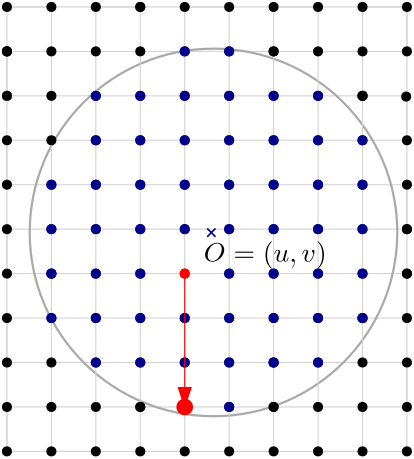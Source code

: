 <?xml version="1.0"?>
<!DOCTYPE ipe SYSTEM "ipe.dtd">
<ipe version="70005" creator="Ipe 7.1.1">
<info created="D:20130524143309" modified="D:20130621164437"/>
<ipestyle name="basic">
<symbol name="arrow/arc(spx)">
<path stroke="sym-stroke" fill="sym-stroke" pen="sym-pen">
0 0 m
-1 0.333 l
-1 -0.333 l
h
</path>
</symbol>
<symbol name="arrow/farc(spx)">
<path stroke="sym-stroke" fill="white" pen="sym-pen">
0 0 m
-1 0.333 l
-1 -0.333 l
h
</path>
</symbol>
<symbol name="mark/circle(sx)" transformations="translations">
<path fill="sym-stroke">
0.6 0 0 0.6 0 0 e
0.4 0 0 0.4 0 0 e
</path>
</symbol>
<symbol name="mark/disk(sx)" transformations="translations">
<path fill="sym-stroke">
0.6 0 0 0.6 0 0 e
</path>
</symbol>
<symbol name="mark/fdisk(sfx)" transformations="translations">
<group>
<path fill="sym-fill">
0.5 0 0 0.5 0 0 e
</path>
<path fill="sym-stroke" fillrule="eofill">
0.6 0 0 0.6 0 0 e
0.4 0 0 0.4 0 0 e
</path>
</group>
</symbol>
<symbol name="mark/box(sx)" transformations="translations">
<path fill="sym-stroke" fillrule="eofill">
-0.6 -0.6 m
0.6 -0.6 l
0.6 0.6 l
-0.6 0.6 l
h
-0.4 -0.4 m
0.4 -0.4 l
0.4 0.4 l
-0.4 0.4 l
h
</path>
</symbol>
<symbol name="mark/square(sx)" transformations="translations">
<path fill="sym-stroke">
-0.6 -0.6 m
0.6 -0.6 l
0.6 0.6 l
-0.6 0.6 l
h
</path>
</symbol>
<symbol name="mark/fsquare(sfx)" transformations="translations">
<group>
<path fill="sym-fill">
-0.5 -0.5 m
0.5 -0.5 l
0.5 0.5 l
-0.5 0.5 l
h
</path>
<path fill="sym-stroke" fillrule="eofill">
-0.6 -0.6 m
0.6 -0.6 l
0.6 0.6 l
-0.6 0.6 l
h
-0.4 -0.4 m
0.4 -0.4 l
0.4 0.4 l
-0.4 0.4 l
h
</path>
</group>
</symbol>
<symbol name="mark/cross(sx)" transformations="translations">
<group>
<path fill="sym-stroke">
-0.43 -0.57 m
0.57 0.43 l
0.43 0.57 l
-0.57 -0.43 l
h
</path>
<path fill="sym-stroke">
-0.43 0.57 m
0.57 -0.43 l
0.43 -0.57 l
-0.57 0.43 l
h
</path>
</group>
</symbol>
<symbol name="arrow/fnormal(spx)">
<path stroke="sym-stroke" fill="white" pen="sym-pen">
0 0 m
-1 0.333 l
-1 -0.333 l
h
</path>
</symbol>
<symbol name="arrow/pointed(spx)">
<path stroke="sym-stroke" fill="sym-stroke" pen="sym-pen">
0 0 m
-1 0.333 l
-0.8 0 l
-1 -0.333 l
h
</path>
</symbol>
<symbol name="arrow/fpointed(spx)">
<path stroke="sym-stroke" fill="white" pen="sym-pen">
0 0 m
-1 0.333 l
-0.8 0 l
-1 -0.333 l
h
</path>
</symbol>
<symbol name="arrow/linear(spx)">
<path stroke="sym-stroke" pen="sym-pen">
-1 0.333 m
0 0 l
-1 -0.333 l
</path>
</symbol>
<symbol name="arrow/fdouble(spx)">
<path stroke="sym-stroke" fill="white" pen="sym-pen">
0 0 m
-1 0.333 l
-1 -0.333 l
h
-1 0 m
-2 0.333 l
-2 -0.333 l
h
</path>
</symbol>
<symbol name="arrow/double(spx)">
<path stroke="sym-stroke" fill="sym-stroke" pen="sym-pen">
0 0 m
-1 0.333 l
-1 -0.333 l
h
-1 0 m
-2 0.333 l
-2 -0.333 l
h
</path>
</symbol>
<pen name="heavier" value="0.8"/>
<pen name="fat" value="1.2"/>
<pen name="ultrafat" value="2"/>
<symbolsize name="large" value="5"/>
<symbolsize name="small" value="2"/>
<symbolsize name="tiny" value="1.1"/>
<arrowsize name="large" value="10"/>
<arrowsize name="small" value="5"/>
<arrowsize name="tiny" value="3"/>
<color name="red" value="1 0 0"/>
<color name="green" value="0 1 0"/>
<color name="blue" value="0 0 1"/>
<color name="yellow" value="1 1 0"/>
<color name="orange" value="1 0.647 0"/>
<color name="gold" value="1 0.843 0"/>
<color name="purple" value="0.627 0.125 0.941"/>
<color name="gray" value="0.745"/>
<color name="brown" value="0.647 0.165 0.165"/>
<color name="navy" value="0 0 0.502"/>
<color name="pink" value="1 0.753 0.796"/>
<color name="seagreen" value="0.18 0.545 0.341"/>
<color name="turquoise" value="0.251 0.878 0.816"/>
<color name="violet" value="0.933 0.51 0.933"/>
<color name="darkblue" value="0 0 0.545"/>
<color name="darkcyan" value="0 0.545 0.545"/>
<color name="darkgray" value="0.663"/>
<color name="darkgreen" value="0 0.392 0"/>
<color name="darkmagenta" value="0.545 0 0.545"/>
<color name="darkorange" value="1 0.549 0"/>
<color name="darkred" value="0.545 0 0"/>
<color name="lightblue" value="0.678 0.847 0.902"/>
<color name="lightcyan" value="0.878 1 1"/>
<color name="lightgray" value="0.827"/>
<color name="lightgreen" value="0.565 0.933 0.565"/>
<color name="lightyellow" value="1 1 0.878"/>
<dashstyle name="dashed" value="[4] 0"/>
<dashstyle name="dotted" value="[1 3] 0"/>
<dashstyle name="dash dotted" value="[4 2 1 2] 0"/>
<dashstyle name="dash dot dotted" value="[4 2 1 2 1 2] 0"/>
<textsize name="large" value="\large"/>
<textsize name="Large" value="\Large"/>
<textsize name="LARGE" value="\LARGE"/>
<textsize name="huge" value="\huge"/>
<textsize name="Huge" value="\Huge"/>
<textsize name="small" value="\small"/>
<textsize name="footnote" value="\footnotesize"/>
<textsize name="tiny" value="\tiny"/>
<textstyle name="center" begin="\begin{center}" end="\end{center}"/>
<textstyle name="itemize" begin="\begin{itemize}" end="\end{itemize}"/>
<textstyle name="item" begin="\begin{itemize}\item{}" end="\end{itemize}"/>
<gridsize name="4 pts" value="4"/>
<gridsize name="8 pts (~3 mm)" value="8"/>
<gridsize name="16 pts (~6 mm)" value="16"/>
<gridsize name="32 pts (~12 mm)" value="32"/>
<gridsize name="10 pts (~3.5 mm)" value="10"/>
<gridsize name="20 pts (~7 mm)" value="20"/>
<gridsize name="14 pts (~5 mm)" value="14"/>
<gridsize name="28 pts (~10 mm)" value="28"/>
<gridsize name="56 pts (~20 mm)" value="56"/>
<anglesize name="90 deg" value="90"/>
<anglesize name="60 deg" value="60"/>
<anglesize name="45 deg" value="45"/>
<anglesize name="30 deg" value="30"/>
<anglesize name="22.5 deg" value="22.5"/>
<tiling name="falling" angle="-60" step="4" width="1"/>
<tiling name="rising" angle="30" step="4" width="1"/>
</ipestyle>
<page>
<layer name="dot"/>
<layer name="circle"/>
<layer name="beta"/>
<layer name="alpha"/>
<layer name="gamma"/>
<view layers="dot circle" active="circle"/>
<path layer="circle" stroke="lightgray">
240 704 m
384 704 l
384 688 l
240 688 l
240 672 l
384 672 l
384 656 l
240 656 l
240 640 l
384 640 l
384 624 l
240 624 l
240 608 l
384 608 l
384 592 l
240 592 l
240 576 l
384 576 l
384 560 l
240 560 l
240 544 l
384 544 l
</path>
<path stroke="darkgray" pen="heavier">
66.163 0 0 66.163 314.363 622.823 e
</path>
<path stroke="lightgray">
384 544 m
384 544 l
384 704 l
368 704 l
368 544 l
352 544 l
352 704 l
336 704 l
336 544 l
320 544 l
320 704 l
304 704 l
304 544 l
288 544 l
288 704 l
272 704 l
272 544 l
256 544 l
256 704 l
240 704 l
240 544 l
</path>
<use layer="dot" name="mark/disk(sx)" pos="256 672" size="normal" stroke="black"/>
<use name="mark/disk(sx)" pos="256 656" size="normal" stroke="black"/>
<use name="mark/disk(sx)" pos="256 640" size="normal" stroke="darkblue"/>
<use name="mark/disk(sx)" pos="256 624" size="normal" stroke="darkblue"/>
<use name="mark/disk(sx)" pos="256 608" size="normal" stroke="darkblue"/>
<use name="mark/disk(sx)" pos="256 608" size="normal" stroke="darkblue"/>
<use name="mark/disk(sx)" pos="256 576" size="normal" stroke="black"/>
<use name="mark/disk(sx)" pos="272 576" size="normal" stroke="darkblue"/>
<use name="mark/disk(sx)" pos="272 592" size="normal" stroke="darkblue"/>
<use name="mark/disk(sx)" pos="272 608" size="normal" stroke="darkblue"/>
<use name="mark/disk(sx)" pos="272 624" size="normal" stroke="darkblue"/>
<use name="mark/disk(sx)" pos="272 640" size="normal" stroke="darkblue"/>
<use name="mark/disk(sx)" pos="272 656" size="normal" stroke="darkblue"/>
<use name="mark/disk(sx)" pos="272 672" size="normal" stroke="darkblue"/>
<use name="mark/disk(sx)" pos="288 672" size="normal" stroke="darkblue"/>
<use name="mark/disk(sx)" pos="288 656" size="normal" stroke="darkblue"/>
<use name="mark/disk(sx)" pos="288 640" size="normal" stroke="darkblue"/>
<use name="mark/disk(sx)" pos="288 624" size="normal" stroke="darkblue"/>
<use name="mark/disk(sx)" pos="288 608" size="normal" stroke="darkblue"/>
<use name="mark/disk(sx)" pos="288 592" size="normal" stroke="darkblue"/>
<use name="mark/disk(sx)" pos="288 576" size="normal" stroke="darkblue"/>
<use name="mark/disk(sx)" pos="304 576" size="normal" stroke="darkblue"/>
<use name="mark/disk(sx)" pos="304 592" size="normal" stroke="darkblue"/>
<use name="mark/disk(sx)" pos="304 608" size="normal" stroke="red"/>
<use name="mark/disk(sx)" pos="304 624" size="normal" stroke="darkblue"/>
<use name="mark/disk(sx)" pos="304 640" size="normal" stroke="darkblue"/>
<use name="mark/disk(sx)" pos="304 656" size="normal" stroke="darkblue"/>
<use name="mark/disk(sx)" pos="304 672" size="normal" stroke="darkblue"/>
<use name="mark/disk(sx)" pos="320 672" size="normal" stroke="darkblue"/>
<use name="mark/disk(sx)" pos="320 656" size="normal" stroke="darkblue"/>
<use name="mark/disk(sx)" pos="320 640" size="normal" stroke="darkblue"/>
<use name="mark/disk(sx)" pos="320 624" size="normal" stroke="darkblue"/>
<use name="mark/disk(sx)" pos="320 608" size="normal" stroke="darkblue"/>
<use name="mark/disk(sx)" pos="320 592" size="normal" stroke="darkblue"/>
<use name="mark/disk(sx)" pos="320 576" size="normal" stroke="darkblue"/>
<use name="mark/disk(sx)" pos="336 656" size="normal" stroke="darkblue"/>
<use name="mark/disk(sx)" pos="336 640" size="normal" stroke="darkblue"/>
<use name="mark/disk(sx)" pos="336 624" size="normal" stroke="darkblue"/>
<use name="mark/disk(sx)" pos="336 608" size="normal" stroke="darkblue"/>
<use name="mark/disk(sx)" pos="336 576" size="normal" stroke="darkblue"/>
<use name="mark/disk(sx)" pos="336 576" size="normal" stroke="darkblue"/>
<use name="mark/disk(sx)" pos="352 576" size="normal" stroke="darkblue"/>
<use name="mark/disk(sx)" pos="352 592" size="normal" stroke="darkblue"/>
<use name="mark/disk(sx)" pos="352 608" size="normal" stroke="darkblue"/>
<use name="mark/disk(sx)" pos="352 640" size="normal" stroke="darkblue"/>
<use name="mark/disk(sx)" pos="352 656" size="normal" stroke="darkblue"/>
<use name="mark/disk(sx)" pos="352 672" size="normal" stroke="darkblue"/>
<use name="mark/disk(sx)" pos="336 672" size="normal" stroke="darkblue"/>
<use name="mark/disk(sx)" pos="352 624" size="normal" stroke="darkblue"/>
<use name="mark/disk(sx)" pos="336 592" size="normal" stroke="darkblue"/>
<use name="mark/disk(sx)" pos="368 576" size="normal" stroke="black"/>
<use name="mark/disk(sx)" pos="368 592" size="normal" stroke="darkblue"/>
<use name="mark/disk(sx)" pos="368 592" size="normal" stroke="darkblue"/>
<use name="mark/disk(sx)" pos="368 608" size="normal" stroke="darkblue"/>
<use name="mark/disk(sx)" pos="368 624" size="normal" stroke="darkblue"/>
<use name="mark/disk(sx)" pos="368 640" size="normal" stroke="darkblue"/>
<use name="mark/disk(sx)" pos="368 672" size="normal" stroke="black"/>
<use name="mark/disk(sx)" pos="368 672" size="normal" stroke="black"/>
<use name="mark/disk(sx)" pos="368 672" size="normal" stroke="black"/>
<use name="mark/disk(sx)" pos="368 656" size="normal" stroke="darkblue"/>
<use name="mark/disk(sx)" pos="352 560" size="normal" stroke="black"/>
<use name="mark/disk(sx)" pos="336 560" size="normal" stroke="black"/>
<use name="mark/disk(sx)" pos="320 560" size="normal" stroke="darkblue"/>
<use name="mark/disk(sx)" pos="288 560" size="normal" stroke="black"/>
<use name="mark/disk(sx)" pos="288 560" size="normal" stroke="black"/>
<use name="mark/disk(sx)" pos="272 560" size="normal" stroke="black"/>
<use name="mark/disk(sx)" pos="256 560" size="normal" stroke="black"/>
<use name="mark/disk(sx)" pos="304 560" size="normal" stroke="darkblue"/>
<use name="mark/disk(sx)" pos="368 560" size="normal" stroke="black"/>
<use name="mark/disk(sx)" pos="336 560" size="normal" stroke="black"/>
<use name="mark/disk(sx)" pos="288 656" size="normal" stroke="darkblue"/>
<use name="mark/disk(sx)" pos="272 672" size="normal" stroke="darkblue"/>
<use name="mark/disk(sx)" pos="288 672" size="normal" stroke="darkblue"/>
<use name="mark/disk(sx)" pos="304 672" size="normal" stroke="darkblue"/>
<use name="mark/disk(sx)" pos="320 672" size="normal" stroke="darkblue"/>
<use name="mark/disk(sx)" pos="336 672" size="normal" stroke="darkblue"/>
<use name="mark/disk(sx)" pos="352 672" size="normal" stroke="darkblue"/>
<use name="mark/disk(sx)" pos="352 656" size="normal" stroke="darkblue"/>
<use name="mark/disk(sx)" pos="368 656" size="normal" stroke="darkblue"/>
<use name="mark/disk(sx)" pos="368 640" size="normal" stroke="darkblue"/>
<use name="mark/disk(sx)" pos="352 640" size="normal" stroke="darkblue"/>
<use name="mark/disk(sx)" pos="336 640" size="normal" stroke="darkblue"/>
<use name="mark/disk(sx)" pos="336 656" size="normal" stroke="darkblue"/>
<use name="mark/disk(sx)" pos="320 656" size="normal" stroke="darkblue"/>
<use name="mark/disk(sx)" pos="320 640" size="normal" stroke="darkblue"/>
<use name="mark/disk(sx)" pos="304 640" size="normal" stroke="darkblue"/>
<use name="mark/disk(sx)" pos="304 656" size="normal" stroke="darkblue"/>
<use name="mark/disk(sx)" pos="288 624" size="normal" stroke="darkblue"/>
<use name="mark/disk(sx)" pos="288 640" size="normal" stroke="darkblue"/>
<use name="mark/disk(sx)" pos="272 640" size="normal" stroke="darkblue"/>
<use name="mark/disk(sx)" pos="272 656" size="normal" stroke="darkblue"/>
<use name="mark/disk(sx)" pos="256 640" size="normal" stroke="darkblue"/>
<use name="mark/disk(sx)" pos="256 624" size="normal" stroke="darkblue"/>
<use name="mark/disk(sx)" pos="272 624" size="normal" stroke="darkblue"/>
<use name="mark/disk(sx)" pos="304 624" size="normal" stroke="darkblue"/>
<use name="mark/disk(sx)" pos="320 624" size="normal" stroke="darkblue"/>
<use name="mark/disk(sx)" pos="336 624" size="normal" stroke="darkblue"/>
<use name="mark/disk(sx)" pos="352 624" size="normal" stroke="darkblue"/>
<use name="mark/disk(sx)" pos="368 624" size="normal" stroke="darkblue"/>
<use name="mark/disk(sx)" pos="368 608" size="normal" stroke="darkblue"/>
<use name="mark/disk(sx)" pos="352 608" size="normal" stroke="darkblue"/>
<use name="mark/disk(sx)" pos="336 608" size="normal" stroke="darkblue"/>
<use name="mark/disk(sx)" pos="320 608" size="normal" stroke="darkblue"/>
<use name="mark/disk(sx)" pos="304 608" size="normal" stroke="red"/>
<use name="mark/disk(sx)" pos="288 608" size="normal" stroke="darkblue"/>
<use name="mark/disk(sx)" pos="272 608" size="normal" stroke="darkblue"/>
<use name="mark/disk(sx)" pos="256 608" size="normal" stroke="darkblue"/>
<use name="mark/disk(sx)" pos="272 592" size="normal" stroke="darkblue"/>
<use name="mark/disk(sx)" pos="288 592" size="normal" stroke="darkblue"/>
<use name="mark/disk(sx)" pos="304 592" size="normal" stroke="darkblue"/>
<use name="mark/disk(sx)" pos="320 592" size="normal" stroke="darkblue"/>
<use name="mark/disk(sx)" pos="336 592" size="normal" stroke="darkblue"/>
<use name="mark/disk(sx)" pos="352 592" size="normal" stroke="darkblue"/>
<use name="mark/disk(sx)" pos="368 592" size="normal" stroke="darkblue"/>
<use name="mark/disk(sx)" pos="352 576" size="normal" stroke="darkblue"/>
<use name="mark/disk(sx)" pos="336 576" size="normal" stroke="darkblue"/>
<use name="mark/disk(sx)" pos="320 576" size="normal" stroke="darkblue"/>
<use name="mark/disk(sx)" pos="304 576" size="normal" stroke="darkblue"/>
<use name="mark/disk(sx)" pos="288 576" size="normal" stroke="darkblue"/>
<use name="mark/disk(sx)" pos="272 576" size="normal" stroke="darkblue"/>
<use name="mark/disk(sx)" pos="304 560" size="normal" stroke="darkblue"/>
<use name="mark/disk(sx)" pos="320 560" size="normal" stroke="darkblue"/>
<use layer="circle" name="mark/cross(sx)" pos="313.578 622.758" size="normal" stroke="darkblue"/>
<use layer="dot" name="mark/disk(sx)" pos="336 688" size="normal" stroke="black"/>
<use name="mark/disk(sx)" pos="336 688" size="normal" stroke="black"/>
<use name="mark/disk(sx)" pos="352 688" size="normal" stroke="black"/>
<use name="mark/disk(sx)" pos="368 688" size="normal" stroke="black"/>
<use name="mark/disk(sx)" pos="384 688" size="normal" stroke="black"/>
<use name="mark/disk(sx)" pos="384 656" size="normal" stroke="black"/>
<use name="mark/disk(sx)" pos="384 624" size="normal" stroke="black"/>
<use name="mark/disk(sx)" pos="384 608" size="normal" stroke="black"/>
<use name="mark/disk(sx)" pos="384 608" size="normal" stroke="black"/>
<use name="mark/disk(sx)" pos="384 592" size="normal" stroke="black"/>
<use name="mark/disk(sx)" pos="384 576" size="normal" stroke="black"/>
<use name="mark/disk(sx)" pos="384 624" size="normal" stroke="black"/>
<use name="mark/disk(sx)" pos="384 640" size="normal" stroke="black"/>
<use matrix="1 0 0 1 -0.269329 -0.269329" name="mark/disk(sx)" pos="384 672" size="normal" stroke="black"/>
<use name="mark/disk(sx)" pos="384 560" size="normal" stroke="black"/>
<use name="mark/circle(sx)" pos="240 688" size="normal" stroke="black"/>
<use name="mark/circle(sx)" pos="240 672" size="normal" stroke="black"/>
<use name="mark/circle(sx)" pos="240 672" size="normal" stroke="black"/>
<use name="mark/circle(sx)" pos="240 688" size="normal" stroke="black"/>
<use name="mark/disk(sx)" pos="240 656" size="normal" stroke="white"/>
<use name="mark/disk(sx)" pos="240 656" size="normal" stroke="white"/>
<use name="mark/disk(sx)" pos="240 672" size="normal" stroke="white"/>
<use name="mark/disk(sx)" pos="240 688" size="normal" stroke="black"/>
<use name="mark/disk(sx)" pos="240 672" size="normal" stroke="black"/>
<use name="mark/disk(sx)" pos="240 656" size="normal" stroke="black"/>
<use name="mark/disk(sx)" pos="240 640" size="normal" stroke="black"/>
<use name="mark/disk(sx)" pos="240 624" size="normal" stroke="black"/>
<use name="mark/disk(sx)" pos="240 608" size="normal" stroke="black"/>
<use name="mark/disk(sx)" pos="240 576" size="normal" stroke="black"/>
<use name="mark/disk(sx)" pos="240 592" size="normal" stroke="black"/>
<use name="mark/disk(sx)" pos="240 560" size="normal" stroke="black"/>
<use name="mark/disk(sx)" pos="240 704" size="normal" stroke="black"/>
<use name="mark/disk(sx)" pos="256 704" size="normal" stroke="black"/>
<use name="mark/disk(sx)" pos="352 704" size="normal" stroke="black"/>
<use name="mark/disk(sx)" pos="368 704" size="normal" stroke="black"/>
<use name="mark/disk(sx)" pos="384 704" size="normal" stroke="black"/>
<use name="mark/disk(sx)" pos="336 704" size="normal" stroke="black"/>
<use name="mark/disk(sx)" pos="304 704" size="normal" stroke="black"/>
<use name="mark/disk(sx)" pos="288 704" size="normal" stroke="black"/>
<use name="mark/disk(sx)" pos="288 704" size="normal" stroke="black"/>
<use name="mark/disk(sx)" pos="272 704" size="normal" stroke="black"/>
<use name="mark/disk(sx)" pos="320 704" size="normal" stroke="black"/>
<use name="mark/disk(sx)" pos="240 544" size="normal" stroke="black"/>
<use name="mark/disk(sx)" pos="256 544" size="normal" stroke="black"/>
<use name="mark/disk(sx)" pos="272 544" size="normal" stroke="black"/>
<use name="mark/disk(sx)" pos="288 544" size="normal" stroke="black"/>
<use name="mark/disk(sx)" pos="304 544" size="normal" stroke="black"/>
<use name="mark/disk(sx)" pos="320 544" size="normal" stroke="black"/>
<use name="mark/disk(sx)" pos="336 544" size="normal" stroke="black"/>
<use name="mark/disk(sx)" pos="352 544" size="normal" stroke="black"/>
<use name="mark/disk(sx)" pos="384 544" size="normal" stroke="black"/>
<use name="mark/disk(sx)" pos="368 544" size="normal" stroke="black"/>
<use name="mark/disk(sx)" pos="256 688" size="normal" stroke="black"/>
<use name="mark/disk(sx)" pos="272 688" size="normal" stroke="black"/>
<use name="mark/disk(sx)" pos="288 688" size="normal" stroke="black"/>
<path layer="beta" stroke="red" pen="heavier" arrow="normal/normal">
256.211 591.516 m
320.581 687.667 l
336.471 560.543 l
256.48 591.785 l
</path>
<path stroke="purple" pen="heavier" arrow="normal/normal">
288 640 m
336 608 l
</path>
<path stroke="purple" pen="heavier" arrow="normal/normal">
328.661 624.644 m
199.113 607.945 l
</path>
<path layer="alpha" stroke="blue">
304 688 m
320 688 l
352 672 l
368 656 l
368 592 l
336 560 l
304 560 l
272 576 l
256 592 l
256 640 l
272 672 l
304 688 l
</path>
<path layer="gamma" stroke="black">
304 688 m
336 688 l
368 672 l
384 640 l
</path>
<path stroke="black">
384 640 m
384 592 l
320 544 l
272 560 l
256 592 l
256 592 l
</path>
<path stroke="black">
256 656 m
240 624 l
256 592 l
256 592 l
</path>
<path stroke="black">
256 656 m
272 688 l
304 688 l
</path>
<use layer="dot" name="mark/disk(sx)" pos="304 688" size="normal" stroke="darkblue"/>
<use name="mark/disk(sx)" pos="320 688" size="normal" stroke="darkblue"/>
<use name="mark/disk(sx)" pos="320 688" size="normal" stroke="darkblue"/>
<use name="mark/disk(sx)" pos="304 688" size="normal" stroke="darkblue"/>
<use name="mark/disk(sx)" pos="256 592" size="normal" stroke="darkblue"/>
<use name="mark/disk(sx)" pos="256 592" size="normal" stroke="darkblue"/>
<text layer="circle" matrix="1 0 0 1 0.359564 -5.11657" transformations="translations" pos="310.533 617.408" stroke="black" type="label" valign="baseline">$O=(u,v)$</text>
<path stroke="red" arrow="normal/normal">
304 608 m
304 560 l
</path>
<use name="mark/disk(sx)" pos="304 560" size="large" stroke="red"/>
</page>
</ipe>
